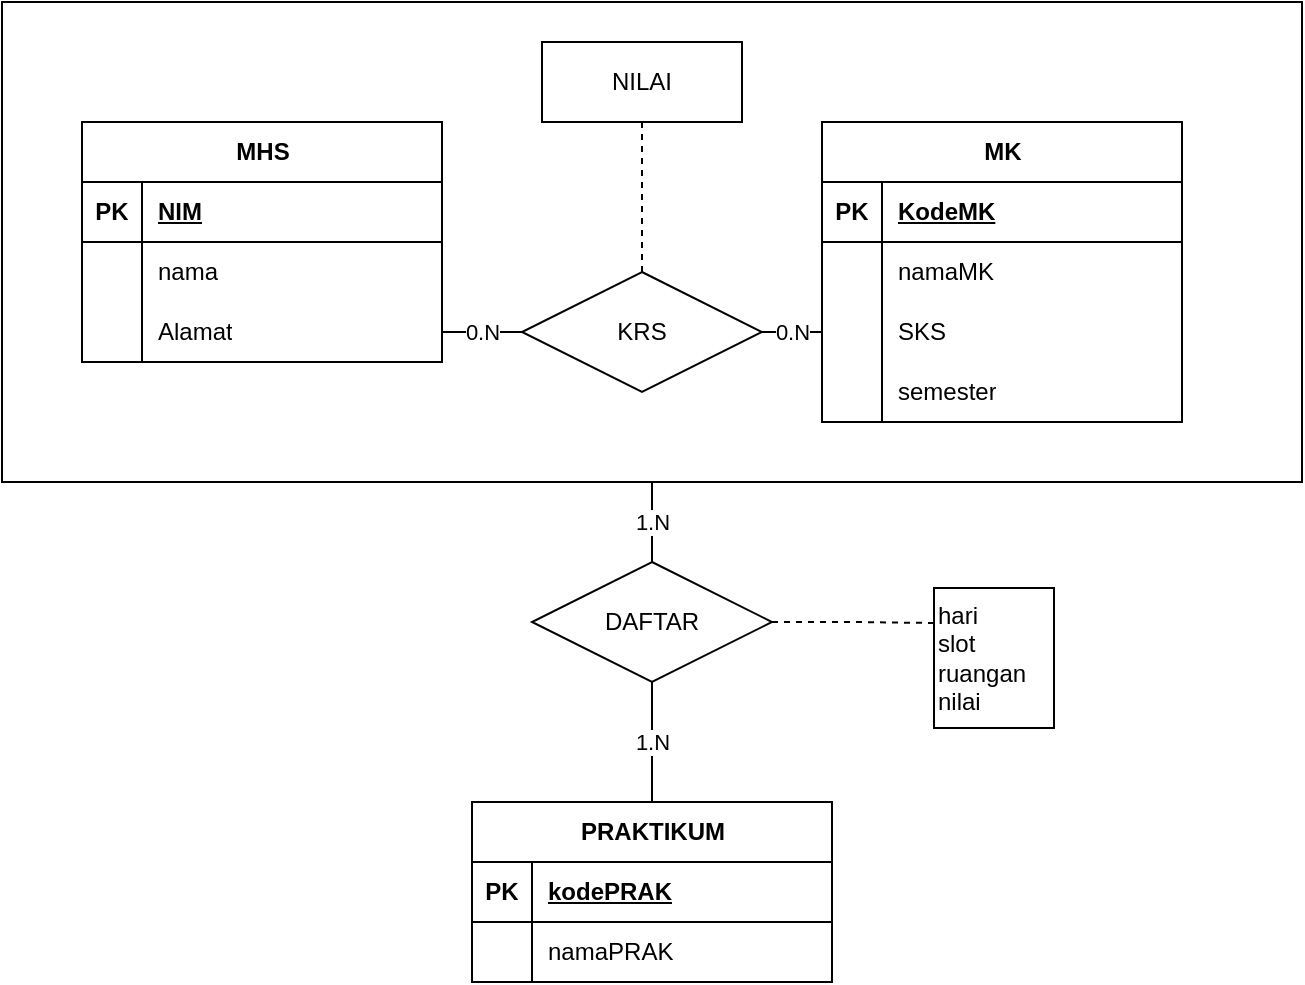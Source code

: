 <mxfile version="22.1.1" type="device">
  <diagram name="Agregasi" id="X-srMvm2K2qLxbaieuFm">
    <mxGraphModel dx="565" dy="1052" grid="1" gridSize="10" guides="1" tooltips="1" connect="1" arrows="1" fold="1" page="1" pageScale="1" pageWidth="850" pageHeight="1100" math="0" shadow="0">
      <root>
        <mxCell id="0" />
        <mxCell id="1" parent="0" />
        <mxCell id="Wki70hdYIq-V39A1dofx-34" value="1.N" style="edgeStyle=orthogonalEdgeStyle;rounded=0;orthogonalLoop=1;jettySize=auto;html=1;endArrow=none;endFill=0;" edge="1" parent="1" source="Wki70hdYIq-V39A1dofx-29" target="Wki70hdYIq-V39A1dofx-33">
          <mxGeometry relative="1" as="geometry" />
        </mxCell>
        <mxCell id="Wki70hdYIq-V39A1dofx-29" value="" style="rounded=0;whiteSpace=wrap;html=1;fillColor=none;" vertex="1" parent="1">
          <mxGeometry x="170" y="650" width="650" height="240" as="geometry" />
        </mxCell>
        <mxCell id="Wki70hdYIq-V39A1dofx-1" value="MHS" style="shape=table;startSize=30;container=1;collapsible=1;childLayout=tableLayout;fixedRows=1;rowLines=0;fontStyle=1;align=center;resizeLast=1;html=1;" vertex="1" parent="1">
          <mxGeometry x="210" y="710" width="180" height="120" as="geometry" />
        </mxCell>
        <mxCell id="Wki70hdYIq-V39A1dofx-2" value="" style="shape=tableRow;horizontal=0;startSize=0;swimlaneHead=0;swimlaneBody=0;fillColor=none;collapsible=0;dropTarget=0;points=[[0,0.5],[1,0.5]];portConstraint=eastwest;top=0;left=0;right=0;bottom=1;" vertex="1" parent="Wki70hdYIq-V39A1dofx-1">
          <mxGeometry y="30" width="180" height="30" as="geometry" />
        </mxCell>
        <mxCell id="Wki70hdYIq-V39A1dofx-3" value="PK" style="shape=partialRectangle;connectable=0;fillColor=none;top=0;left=0;bottom=0;right=0;fontStyle=1;overflow=hidden;whiteSpace=wrap;html=1;" vertex="1" parent="Wki70hdYIq-V39A1dofx-2">
          <mxGeometry width="30" height="30" as="geometry">
            <mxRectangle width="30" height="30" as="alternateBounds" />
          </mxGeometry>
        </mxCell>
        <mxCell id="Wki70hdYIq-V39A1dofx-4" value="NIM" style="shape=partialRectangle;connectable=0;fillColor=none;top=0;left=0;bottom=0;right=0;align=left;spacingLeft=6;fontStyle=5;overflow=hidden;whiteSpace=wrap;html=1;" vertex="1" parent="Wki70hdYIq-V39A1dofx-2">
          <mxGeometry x="30" width="150" height="30" as="geometry">
            <mxRectangle width="150" height="30" as="alternateBounds" />
          </mxGeometry>
        </mxCell>
        <mxCell id="Wki70hdYIq-V39A1dofx-5" value="" style="shape=tableRow;horizontal=0;startSize=0;swimlaneHead=0;swimlaneBody=0;fillColor=none;collapsible=0;dropTarget=0;points=[[0,0.5],[1,0.5]];portConstraint=eastwest;top=0;left=0;right=0;bottom=0;" vertex="1" parent="Wki70hdYIq-V39A1dofx-1">
          <mxGeometry y="60" width="180" height="30" as="geometry" />
        </mxCell>
        <mxCell id="Wki70hdYIq-V39A1dofx-6" value="" style="shape=partialRectangle;connectable=0;fillColor=none;top=0;left=0;bottom=0;right=0;editable=1;overflow=hidden;whiteSpace=wrap;html=1;" vertex="1" parent="Wki70hdYIq-V39A1dofx-5">
          <mxGeometry width="30" height="30" as="geometry">
            <mxRectangle width="30" height="30" as="alternateBounds" />
          </mxGeometry>
        </mxCell>
        <mxCell id="Wki70hdYIq-V39A1dofx-7" value="nama" style="shape=partialRectangle;connectable=0;fillColor=none;top=0;left=0;bottom=0;right=0;align=left;spacingLeft=6;overflow=hidden;whiteSpace=wrap;html=1;" vertex="1" parent="Wki70hdYIq-V39A1dofx-5">
          <mxGeometry x="30" width="150" height="30" as="geometry">
            <mxRectangle width="150" height="30" as="alternateBounds" />
          </mxGeometry>
        </mxCell>
        <mxCell id="Wki70hdYIq-V39A1dofx-8" value="" style="shape=tableRow;horizontal=0;startSize=0;swimlaneHead=0;swimlaneBody=0;fillColor=none;collapsible=0;dropTarget=0;points=[[0,0.5],[1,0.5]];portConstraint=eastwest;top=0;left=0;right=0;bottom=0;" vertex="1" parent="Wki70hdYIq-V39A1dofx-1">
          <mxGeometry y="90" width="180" height="30" as="geometry" />
        </mxCell>
        <mxCell id="Wki70hdYIq-V39A1dofx-9" value="" style="shape=partialRectangle;connectable=0;fillColor=none;top=0;left=0;bottom=0;right=0;editable=1;overflow=hidden;whiteSpace=wrap;html=1;" vertex="1" parent="Wki70hdYIq-V39A1dofx-8">
          <mxGeometry width="30" height="30" as="geometry">
            <mxRectangle width="30" height="30" as="alternateBounds" />
          </mxGeometry>
        </mxCell>
        <mxCell id="Wki70hdYIq-V39A1dofx-10" value="Alamat" style="shape=partialRectangle;connectable=0;fillColor=none;top=0;left=0;bottom=0;right=0;align=left;spacingLeft=6;overflow=hidden;whiteSpace=wrap;html=1;" vertex="1" parent="Wki70hdYIq-V39A1dofx-8">
          <mxGeometry x="30" width="150" height="30" as="geometry">
            <mxRectangle width="150" height="30" as="alternateBounds" />
          </mxGeometry>
        </mxCell>
        <mxCell id="Wki70hdYIq-V39A1dofx-14" value="MK" style="shape=table;startSize=30;container=1;collapsible=1;childLayout=tableLayout;fixedRows=1;rowLines=0;fontStyle=1;align=center;resizeLast=1;html=1;" vertex="1" parent="1">
          <mxGeometry x="580" y="710" width="180" height="150" as="geometry" />
        </mxCell>
        <mxCell id="Wki70hdYIq-V39A1dofx-15" value="" style="shape=tableRow;horizontal=0;startSize=0;swimlaneHead=0;swimlaneBody=0;fillColor=none;collapsible=0;dropTarget=0;points=[[0,0.5],[1,0.5]];portConstraint=eastwest;top=0;left=0;right=0;bottom=1;" vertex="1" parent="Wki70hdYIq-V39A1dofx-14">
          <mxGeometry y="30" width="180" height="30" as="geometry" />
        </mxCell>
        <mxCell id="Wki70hdYIq-V39A1dofx-16" value="PK" style="shape=partialRectangle;connectable=0;fillColor=none;top=0;left=0;bottom=0;right=0;fontStyle=1;overflow=hidden;whiteSpace=wrap;html=1;" vertex="1" parent="Wki70hdYIq-V39A1dofx-15">
          <mxGeometry width="30" height="30" as="geometry">
            <mxRectangle width="30" height="30" as="alternateBounds" />
          </mxGeometry>
        </mxCell>
        <mxCell id="Wki70hdYIq-V39A1dofx-17" value="KodeMK" style="shape=partialRectangle;connectable=0;fillColor=none;top=0;left=0;bottom=0;right=0;align=left;spacingLeft=6;fontStyle=5;overflow=hidden;whiteSpace=wrap;html=1;" vertex="1" parent="Wki70hdYIq-V39A1dofx-15">
          <mxGeometry x="30" width="150" height="30" as="geometry">
            <mxRectangle width="150" height="30" as="alternateBounds" />
          </mxGeometry>
        </mxCell>
        <mxCell id="Wki70hdYIq-V39A1dofx-18" value="" style="shape=tableRow;horizontal=0;startSize=0;swimlaneHead=0;swimlaneBody=0;fillColor=none;collapsible=0;dropTarget=0;points=[[0,0.5],[1,0.5]];portConstraint=eastwest;top=0;left=0;right=0;bottom=0;" vertex="1" parent="Wki70hdYIq-V39A1dofx-14">
          <mxGeometry y="60" width="180" height="30" as="geometry" />
        </mxCell>
        <mxCell id="Wki70hdYIq-V39A1dofx-19" value="" style="shape=partialRectangle;connectable=0;fillColor=none;top=0;left=0;bottom=0;right=0;editable=1;overflow=hidden;whiteSpace=wrap;html=1;" vertex="1" parent="Wki70hdYIq-V39A1dofx-18">
          <mxGeometry width="30" height="30" as="geometry">
            <mxRectangle width="30" height="30" as="alternateBounds" />
          </mxGeometry>
        </mxCell>
        <mxCell id="Wki70hdYIq-V39A1dofx-20" value="namaMK" style="shape=partialRectangle;connectable=0;fillColor=none;top=0;left=0;bottom=0;right=0;align=left;spacingLeft=6;overflow=hidden;whiteSpace=wrap;html=1;" vertex="1" parent="Wki70hdYIq-V39A1dofx-18">
          <mxGeometry x="30" width="150" height="30" as="geometry">
            <mxRectangle width="150" height="30" as="alternateBounds" />
          </mxGeometry>
        </mxCell>
        <mxCell id="Wki70hdYIq-V39A1dofx-21" value="" style="shape=tableRow;horizontal=0;startSize=0;swimlaneHead=0;swimlaneBody=0;fillColor=none;collapsible=0;dropTarget=0;points=[[0,0.5],[1,0.5]];portConstraint=eastwest;top=0;left=0;right=0;bottom=0;" vertex="1" parent="Wki70hdYIq-V39A1dofx-14">
          <mxGeometry y="90" width="180" height="30" as="geometry" />
        </mxCell>
        <mxCell id="Wki70hdYIq-V39A1dofx-22" value="" style="shape=partialRectangle;connectable=0;fillColor=none;top=0;left=0;bottom=0;right=0;editable=1;overflow=hidden;whiteSpace=wrap;html=1;" vertex="1" parent="Wki70hdYIq-V39A1dofx-21">
          <mxGeometry width="30" height="30" as="geometry">
            <mxRectangle width="30" height="30" as="alternateBounds" />
          </mxGeometry>
        </mxCell>
        <mxCell id="Wki70hdYIq-V39A1dofx-23" value="SKS" style="shape=partialRectangle;connectable=0;fillColor=none;top=0;left=0;bottom=0;right=0;align=left;spacingLeft=6;overflow=hidden;whiteSpace=wrap;html=1;" vertex="1" parent="Wki70hdYIq-V39A1dofx-21">
          <mxGeometry x="30" width="150" height="30" as="geometry">
            <mxRectangle width="150" height="30" as="alternateBounds" />
          </mxGeometry>
        </mxCell>
        <mxCell id="Wki70hdYIq-V39A1dofx-24" value="" style="shape=tableRow;horizontal=0;startSize=0;swimlaneHead=0;swimlaneBody=0;fillColor=none;collapsible=0;dropTarget=0;points=[[0,0.5],[1,0.5]];portConstraint=eastwest;top=0;left=0;right=0;bottom=0;" vertex="1" parent="Wki70hdYIq-V39A1dofx-14">
          <mxGeometry y="120" width="180" height="30" as="geometry" />
        </mxCell>
        <mxCell id="Wki70hdYIq-V39A1dofx-25" value="" style="shape=partialRectangle;connectable=0;fillColor=none;top=0;left=0;bottom=0;right=0;editable=1;overflow=hidden;whiteSpace=wrap;html=1;" vertex="1" parent="Wki70hdYIq-V39A1dofx-24">
          <mxGeometry width="30" height="30" as="geometry">
            <mxRectangle width="30" height="30" as="alternateBounds" />
          </mxGeometry>
        </mxCell>
        <mxCell id="Wki70hdYIq-V39A1dofx-26" value="semester" style="shape=partialRectangle;connectable=0;fillColor=none;top=0;left=0;bottom=0;right=0;align=left;spacingLeft=6;overflow=hidden;whiteSpace=wrap;html=1;" vertex="1" parent="Wki70hdYIq-V39A1dofx-24">
          <mxGeometry x="30" width="150" height="30" as="geometry">
            <mxRectangle width="150" height="30" as="alternateBounds" />
          </mxGeometry>
        </mxCell>
        <mxCell id="Wki70hdYIq-V39A1dofx-35" value="0.N" style="edgeStyle=orthogonalEdgeStyle;rounded=0;orthogonalLoop=1;jettySize=auto;html=1;entryX=1;entryY=0.5;entryDx=0;entryDy=0;endArrow=none;endFill=0;" edge="1" parent="1" source="Wki70hdYIq-V39A1dofx-27" target="Wki70hdYIq-V39A1dofx-8">
          <mxGeometry relative="1" as="geometry" />
        </mxCell>
        <mxCell id="Wki70hdYIq-V39A1dofx-36" value="0.N" style="edgeStyle=orthogonalEdgeStyle;rounded=0;orthogonalLoop=1;jettySize=auto;html=1;endArrow=none;endFill=0;" edge="1" parent="1" source="Wki70hdYIq-V39A1dofx-27" target="Wki70hdYIq-V39A1dofx-21">
          <mxGeometry relative="1" as="geometry" />
        </mxCell>
        <mxCell id="Wki70hdYIq-V39A1dofx-37" style="edgeStyle=orthogonalEdgeStyle;rounded=0;orthogonalLoop=1;jettySize=auto;html=1;entryX=0.5;entryY=1;entryDx=0;entryDy=0;endArrow=none;endFill=0;dashed=1;" edge="1" parent="1" source="Wki70hdYIq-V39A1dofx-27" target="Wki70hdYIq-V39A1dofx-28">
          <mxGeometry relative="1" as="geometry" />
        </mxCell>
        <mxCell id="Wki70hdYIq-V39A1dofx-27" value="KRS" style="shape=rhombus;perimeter=rhombusPerimeter;whiteSpace=wrap;html=1;align=center;" vertex="1" parent="1">
          <mxGeometry x="430" y="785" width="120" height="60" as="geometry" />
        </mxCell>
        <mxCell id="Wki70hdYIq-V39A1dofx-28" value="NILAI" style="whiteSpace=wrap;html=1;align=center;" vertex="1" parent="1">
          <mxGeometry x="440" y="670" width="100" height="40" as="geometry" />
        </mxCell>
        <mxCell id="Wki70hdYIq-V39A1dofx-52" value="1.N" style="edgeStyle=orthogonalEdgeStyle;rounded=0;orthogonalLoop=1;jettySize=auto;html=1;endArrow=none;endFill=0;" edge="1" parent="1" source="Wki70hdYIq-V39A1dofx-33" target="Wki70hdYIq-V39A1dofx-39">
          <mxGeometry relative="1" as="geometry" />
        </mxCell>
        <mxCell id="Wki70hdYIq-V39A1dofx-54" style="edgeStyle=orthogonalEdgeStyle;rounded=0;orthogonalLoop=1;jettySize=auto;html=1;entryX=0;entryY=0.25;entryDx=0;entryDy=0;endArrow=none;endFill=0;dashed=1;" edge="1" parent="1" source="Wki70hdYIq-V39A1dofx-33" target="Wki70hdYIq-V39A1dofx-38">
          <mxGeometry relative="1" as="geometry">
            <mxPoint x="680" y="960" as="targetPoint" />
          </mxGeometry>
        </mxCell>
        <mxCell id="Wki70hdYIq-V39A1dofx-33" value="DAFTAR" style="shape=rhombus;perimeter=rhombusPerimeter;whiteSpace=wrap;html=1;align=center;" vertex="1" parent="1">
          <mxGeometry x="435" y="930" width="120" height="60" as="geometry" />
        </mxCell>
        <mxCell id="Wki70hdYIq-V39A1dofx-38" value="hari&lt;br&gt;slot&lt;br&gt;ruangan&lt;br&gt;nilai" style="whiteSpace=wrap;html=1;align=left;" vertex="1" parent="1">
          <mxGeometry x="636" y="943" width="60" height="70" as="geometry" />
        </mxCell>
        <mxCell id="Wki70hdYIq-V39A1dofx-39" value="PRAKTIKUM" style="shape=table;startSize=30;container=1;collapsible=1;childLayout=tableLayout;fixedRows=1;rowLines=0;fontStyle=1;align=center;resizeLast=1;html=1;" vertex="1" parent="1">
          <mxGeometry x="405" y="1050" width="180" height="90" as="geometry" />
        </mxCell>
        <mxCell id="Wki70hdYIq-V39A1dofx-40" value="" style="shape=tableRow;horizontal=0;startSize=0;swimlaneHead=0;swimlaneBody=0;fillColor=none;collapsible=0;dropTarget=0;points=[[0,0.5],[1,0.5]];portConstraint=eastwest;top=0;left=0;right=0;bottom=1;" vertex="1" parent="Wki70hdYIq-V39A1dofx-39">
          <mxGeometry y="30" width="180" height="30" as="geometry" />
        </mxCell>
        <mxCell id="Wki70hdYIq-V39A1dofx-41" value="PK" style="shape=partialRectangle;connectable=0;fillColor=none;top=0;left=0;bottom=0;right=0;fontStyle=1;overflow=hidden;whiteSpace=wrap;html=1;" vertex="1" parent="Wki70hdYIq-V39A1dofx-40">
          <mxGeometry width="30" height="30" as="geometry">
            <mxRectangle width="30" height="30" as="alternateBounds" />
          </mxGeometry>
        </mxCell>
        <mxCell id="Wki70hdYIq-V39A1dofx-42" value="kodePRAK" style="shape=partialRectangle;connectable=0;fillColor=none;top=0;left=0;bottom=0;right=0;align=left;spacingLeft=6;fontStyle=5;overflow=hidden;whiteSpace=wrap;html=1;" vertex="1" parent="Wki70hdYIq-V39A1dofx-40">
          <mxGeometry x="30" width="150" height="30" as="geometry">
            <mxRectangle width="150" height="30" as="alternateBounds" />
          </mxGeometry>
        </mxCell>
        <mxCell id="Wki70hdYIq-V39A1dofx-43" value="" style="shape=tableRow;horizontal=0;startSize=0;swimlaneHead=0;swimlaneBody=0;fillColor=none;collapsible=0;dropTarget=0;points=[[0,0.5],[1,0.5]];portConstraint=eastwest;top=0;left=0;right=0;bottom=0;" vertex="1" parent="Wki70hdYIq-V39A1dofx-39">
          <mxGeometry y="60" width="180" height="30" as="geometry" />
        </mxCell>
        <mxCell id="Wki70hdYIq-V39A1dofx-44" value="" style="shape=partialRectangle;connectable=0;fillColor=none;top=0;left=0;bottom=0;right=0;editable=1;overflow=hidden;whiteSpace=wrap;html=1;" vertex="1" parent="Wki70hdYIq-V39A1dofx-43">
          <mxGeometry width="30" height="30" as="geometry">
            <mxRectangle width="30" height="30" as="alternateBounds" />
          </mxGeometry>
        </mxCell>
        <mxCell id="Wki70hdYIq-V39A1dofx-45" value="namaPRAK" style="shape=partialRectangle;connectable=0;fillColor=none;top=0;left=0;bottom=0;right=0;align=left;spacingLeft=6;overflow=hidden;whiteSpace=wrap;html=1;" vertex="1" parent="Wki70hdYIq-V39A1dofx-43">
          <mxGeometry x="30" width="150" height="30" as="geometry">
            <mxRectangle width="150" height="30" as="alternateBounds" />
          </mxGeometry>
        </mxCell>
      </root>
    </mxGraphModel>
  </diagram>
</mxfile>
